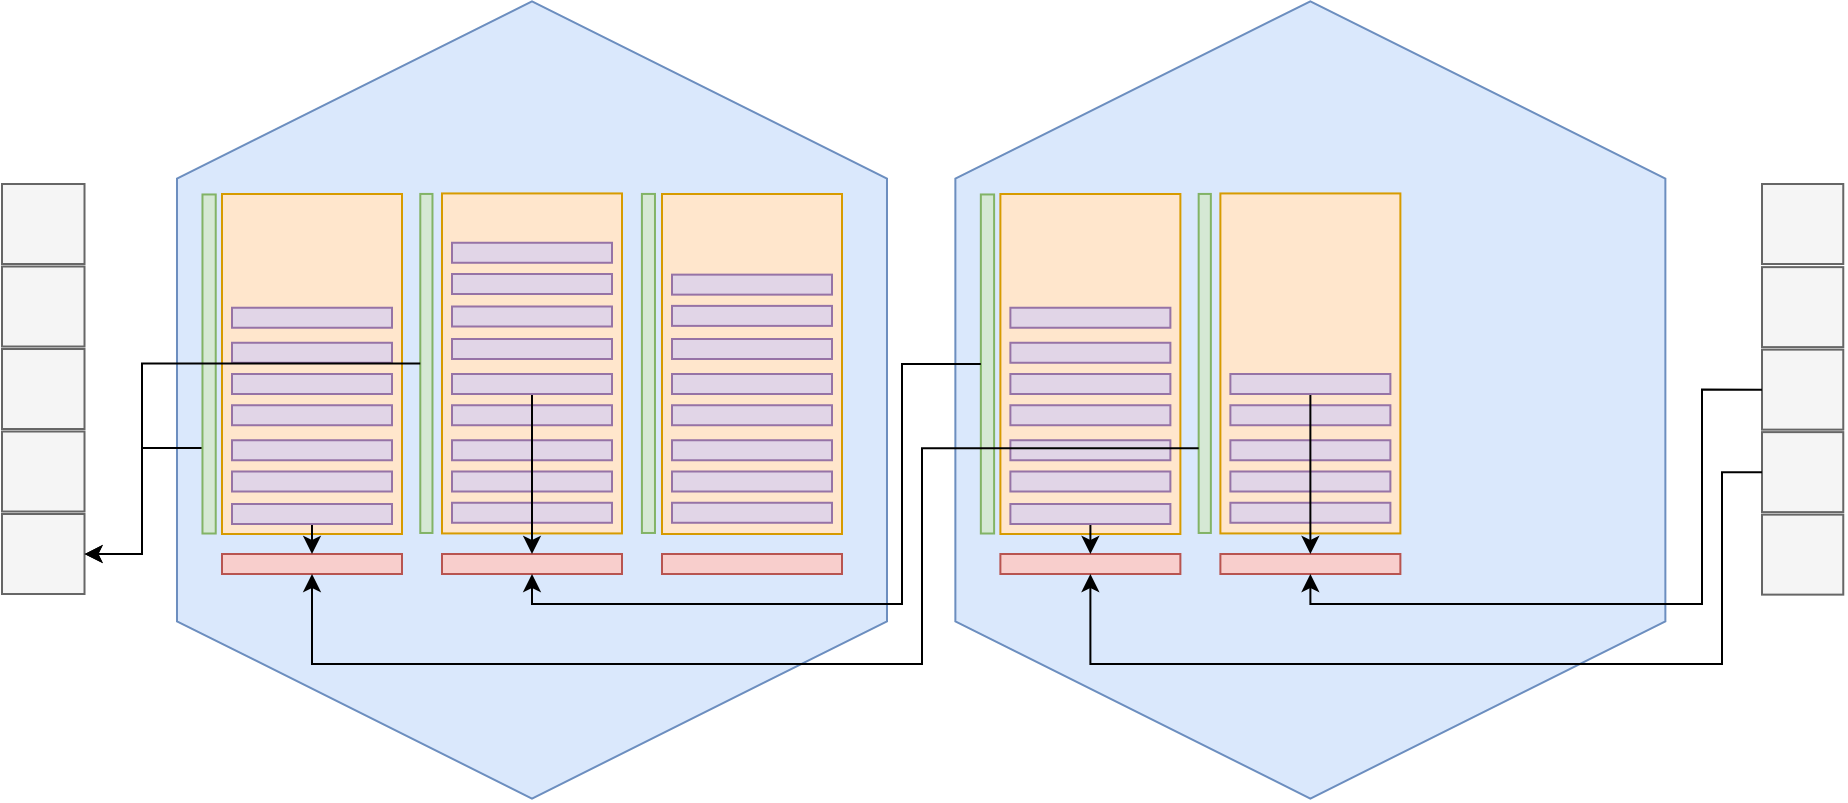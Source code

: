 <mxfile version="14.5.1" type="device"><diagram id="Tr66kiDoqqQfh9K4lkOs" name="Seite-1"><mxGraphModel dx="178" dy="141" grid="1" gridSize="10" guides="1" tooltips="1" connect="1" arrows="1" fold="1" page="1" pageScale="1" pageWidth="827" pageHeight="1169" math="0" shadow="0"><root><mxCell id="0"/><mxCell id="1" parent="0"/><mxCell id="b_5gtsW-uzfaB6TbYGGu-2" value="" style="shape=hexagon;perimeter=hexagonPerimeter2;whiteSpace=wrap;html=1;fixedSize=1;fillColor=#dae8fc;strokeColor=#6c8ebf;rotation=90;size=88.64;" parent="1" vertex="1"><mxGeometry x="105.68" y="90.46" width="398.63" height="355" as="geometry"/></mxCell><mxCell id="b_5gtsW-uzfaB6TbYGGu-5" value="" style="rounded=0;whiteSpace=wrap;html=1;fillColor=#ffe6cc;strokeColor=#d79b00;" parent="1" vertex="1"><mxGeometry x="150" y="165" width="90" height="170" as="geometry"/></mxCell><mxCell id="b_5gtsW-uzfaB6TbYGGu-6" value="" style="rounded=0;whiteSpace=wrap;html=1;fillColor=#ffe6cc;strokeColor=#d79b00;" parent="1" vertex="1"><mxGeometry x="260" y="164.72" width="90" height="170" as="geometry"/></mxCell><mxCell id="b_5gtsW-uzfaB6TbYGGu-7" value="" style="rounded=0;whiteSpace=wrap;html=1;fillColor=#ffe6cc;strokeColor=#d79b00;" parent="1" vertex="1"><mxGeometry x="370" y="165" width="90" height="170" as="geometry"/></mxCell><mxCell id="b_5gtsW-uzfaB6TbYGGu-8" value="" style="rounded=0;whiteSpace=wrap;html=1;fillColor=#f8cecc;strokeColor=#b85450;" parent="1" vertex="1"><mxGeometry x="150" y="345" width="90" height="10" as="geometry"/></mxCell><mxCell id="b_5gtsW-uzfaB6TbYGGu-9" value="" style="rounded=0;whiteSpace=wrap;html=1;fillColor=#f8cecc;strokeColor=#b85450;" parent="1" vertex="1"><mxGeometry x="260" y="345" width="90" height="10" as="geometry"/></mxCell><mxCell id="b_5gtsW-uzfaB6TbYGGu-10" value="" style="rounded=0;whiteSpace=wrap;html=1;fillColor=#f8cecc;strokeColor=#b85450;" parent="1" vertex="1"><mxGeometry x="370" y="345" width="90" height="10" as="geometry"/></mxCell><mxCell id="b_5gtsW-uzfaB6TbYGGu-18" value="" style="rounded=0;whiteSpace=wrap;html=1;rotation=90;fillColor=#f5f5f5;strokeColor=#666666;fontColor=#333333;" parent="1" vertex="1"><mxGeometry x="40.63" y="159.38" width="40" height="41.25" as="geometry"/></mxCell><mxCell id="b_5gtsW-uzfaB6TbYGGu-19" value="" style="rounded=0;whiteSpace=wrap;html=1;rotation=90;fillColor=#f5f5f5;strokeColor=#666666;fontColor=#333333;" parent="1" vertex="1"><mxGeometry x="920.32" y="159.69" width="40" height="40.63" as="geometry"/></mxCell><mxCell id="b_5gtsW-uzfaB6TbYGGu-21" value="" style="rounded=0;whiteSpace=wrap;html=1;rotation=90;fillColor=#f5f5f5;strokeColor=#666666;fontColor=#333333;" parent="1" vertex="1"><mxGeometry x="40.63" y="200.63" width="40" height="41.25" as="geometry"/></mxCell><mxCell id="b_5gtsW-uzfaB6TbYGGu-22" value="" style="rounded=0;whiteSpace=wrap;html=1;rotation=90;fillColor=#f5f5f5;strokeColor=#666666;fontColor=#333333;" parent="1" vertex="1"><mxGeometry x="40.63" y="241.88" width="40" height="41.25" as="geometry"/></mxCell><mxCell id="b_5gtsW-uzfaB6TbYGGu-23" value="" style="rounded=0;whiteSpace=wrap;html=1;rotation=90;fillColor=#f5f5f5;strokeColor=#666666;fontColor=#333333;" parent="1" vertex="1"><mxGeometry x="40.63" y="283.13" width="40" height="41.25" as="geometry"/></mxCell><mxCell id="b_5gtsW-uzfaB6TbYGGu-24" value="" style="rounded=0;whiteSpace=wrap;html=1;rotation=90;fillColor=#f5f5f5;strokeColor=#666666;fontColor=#333333;" parent="1" vertex="1"><mxGeometry x="40.63" y="324.38" width="40" height="41.25" as="geometry"/></mxCell><mxCell id="b_5gtsW-uzfaB6TbYGGu-25" value="" style="rounded=0;whiteSpace=wrap;html=1;rotation=90;fillColor=#f5f5f5;strokeColor=#666666;fontColor=#333333;" parent="1" vertex="1"><mxGeometry x="920.32" y="201.25" width="40" height="40.63" as="geometry"/></mxCell><mxCell id="b_5gtsW-uzfaB6TbYGGu-26" value="" style="rounded=0;whiteSpace=wrap;html=1;rotation=90;fillColor=#f5f5f5;strokeColor=#666666;fontColor=#333333;" parent="1" vertex="1"><mxGeometry x="920.32" y="242.5" width="40" height="40.63" as="geometry"/></mxCell><mxCell id="b_5gtsW-uzfaB6TbYGGu-27" value="" style="rounded=0;whiteSpace=wrap;html=1;rotation=90;fillColor=#f5f5f5;strokeColor=#666666;fontColor=#333333;" parent="1" vertex="1"><mxGeometry x="920.32" y="283.75" width="40" height="40.63" as="geometry"/></mxCell><mxCell id="b_5gtsW-uzfaB6TbYGGu-28" value="" style="rounded=0;whiteSpace=wrap;html=1;rotation=90;fillColor=#f5f5f5;strokeColor=#666666;fontColor=#333333;" parent="1" vertex="1"><mxGeometry x="920.32" y="325" width="40" height="40.63" as="geometry"/></mxCell><mxCell id="b_5gtsW-uzfaB6TbYGGu-77" style="edgeStyle=orthogonalEdgeStyle;rounded=0;orthogonalLoop=1;jettySize=auto;html=1;entryX=0.5;entryY=0;entryDx=0;entryDy=0;" parent="1" source="b_5gtsW-uzfaB6TbYGGu-30" target="b_5gtsW-uzfaB6TbYGGu-8" edge="1"><mxGeometry relative="1" as="geometry"><Array as="points"><mxPoint x="195.5" y="345"/></Array></mxGeometry></mxCell><mxCell id="b_5gtsW-uzfaB6TbYGGu-30" value="" style="rounded=0;whiteSpace=wrap;html=1;fillColor=#e1d5e7;strokeColor=#9673a6;" parent="1" vertex="1"><mxGeometry x="155" y="320" width="80" height="10" as="geometry"/></mxCell><mxCell id="b_5gtsW-uzfaB6TbYGGu-31" value="" style="rounded=0;whiteSpace=wrap;html=1;fillColor=#e1d5e7;strokeColor=#9673a6;" parent="1" vertex="1"><mxGeometry x="155" y="303.75" width="80" height="10" as="geometry"/></mxCell><mxCell id="b_5gtsW-uzfaB6TbYGGu-32" value="" style="rounded=0;whiteSpace=wrap;html=1;fillColor=#e1d5e7;strokeColor=#9673a6;" parent="1" vertex="1"><mxGeometry x="155" y="288.13" width="80" height="10" as="geometry"/></mxCell><mxCell id="b_5gtsW-uzfaB6TbYGGu-33" value="" style="rounded=0;whiteSpace=wrap;html=1;fillColor=#e1d5e7;strokeColor=#9673a6;" parent="1" vertex="1"><mxGeometry x="265" y="319.38" width="80" height="10" as="geometry"/></mxCell><mxCell id="b_5gtsW-uzfaB6TbYGGu-34" value="" style="rounded=0;whiteSpace=wrap;html=1;fillColor=#e1d5e7;strokeColor=#9673a6;" parent="1" vertex="1"><mxGeometry x="265" y="303.75" width="80" height="10" as="geometry"/></mxCell><mxCell id="b_5gtsW-uzfaB6TbYGGu-35" value="" style="rounded=0;whiteSpace=wrap;html=1;fillColor=#e1d5e7;strokeColor=#9673a6;" parent="1" vertex="1"><mxGeometry x="265" y="288.13" width="80" height="10" as="geometry"/></mxCell><mxCell id="b_5gtsW-uzfaB6TbYGGu-37" value="" style="rounded=0;whiteSpace=wrap;html=1;fillColor=#e1d5e7;strokeColor=#9673a6;" parent="1" vertex="1"><mxGeometry x="265" y="270.62" width="80" height="10" as="geometry"/></mxCell><mxCell id="b_5gtsW-uzfaB6TbYGGu-76" style="edgeStyle=orthogonalEdgeStyle;rounded=0;orthogonalLoop=1;jettySize=auto;html=1;entryX=0.5;entryY=0;entryDx=0;entryDy=0;" parent="1" source="b_5gtsW-uzfaB6TbYGGu-38" target="b_5gtsW-uzfaB6TbYGGu-9" edge="1"><mxGeometry relative="1" as="geometry"/></mxCell><mxCell id="b_5gtsW-uzfaB6TbYGGu-38" value="" style="rounded=0;whiteSpace=wrap;html=1;fillColor=#e1d5e7;strokeColor=#9673a6;" parent="1" vertex="1"><mxGeometry x="265" y="255" width="80" height="10" as="geometry"/></mxCell><mxCell id="b_5gtsW-uzfaB6TbYGGu-39" value="" style="rounded=0;whiteSpace=wrap;html=1;fillColor=#e1d5e7;strokeColor=#9673a6;" parent="1" vertex="1"><mxGeometry x="265" y="237.5" width="80" height="10" as="geometry"/></mxCell><mxCell id="b_5gtsW-uzfaB6TbYGGu-40" value="" style="rounded=0;whiteSpace=wrap;html=1;fillColor=#e1d5e7;strokeColor=#9673a6;" parent="1" vertex="1"><mxGeometry x="155" y="270.62" width="80" height="10" as="geometry"/></mxCell><mxCell id="b_5gtsW-uzfaB6TbYGGu-41" value="" style="rounded=0;whiteSpace=wrap;html=1;fillColor=#e1d5e7;strokeColor=#9673a6;" parent="1" vertex="1"><mxGeometry x="155" y="255" width="80" height="10" as="geometry"/></mxCell><mxCell id="b_5gtsW-uzfaB6TbYGGu-42" value="" style="rounded=0;whiteSpace=wrap;html=1;fillColor=#e1d5e7;strokeColor=#9673a6;" parent="1" vertex="1"><mxGeometry x="375" y="319.38" width="80" height="10" as="geometry"/></mxCell><mxCell id="b_5gtsW-uzfaB6TbYGGu-43" value="" style="rounded=0;whiteSpace=wrap;html=1;fillColor=#e1d5e7;strokeColor=#9673a6;" parent="1" vertex="1"><mxGeometry x="375" y="303.75" width="80" height="10" as="geometry"/></mxCell><mxCell id="b_5gtsW-uzfaB6TbYGGu-44" value="" style="rounded=0;whiteSpace=wrap;html=1;fillColor=#e1d5e7;strokeColor=#9673a6;" parent="1" vertex="1"><mxGeometry x="375" y="288.13" width="80" height="10" as="geometry"/></mxCell><mxCell id="b_5gtsW-uzfaB6TbYGGu-45" value="" style="rounded=0;whiteSpace=wrap;html=1;fillColor=#e1d5e7;strokeColor=#9673a6;" parent="1" vertex="1"><mxGeometry x="375" y="270.62" width="80" height="10" as="geometry"/></mxCell><mxCell id="b_5gtsW-uzfaB6TbYGGu-46" value="" style="rounded=0;whiteSpace=wrap;html=1;fillColor=#e1d5e7;strokeColor=#9673a6;" parent="1" vertex="1"><mxGeometry x="375" y="255" width="80" height="10" as="geometry"/></mxCell><mxCell id="b_5gtsW-uzfaB6TbYGGu-47" value="" style="rounded=0;whiteSpace=wrap;html=1;fillColor=#e1d5e7;strokeColor=#9673a6;" parent="1" vertex="1"><mxGeometry x="375" y="237.5" width="80" height="10" as="geometry"/></mxCell><mxCell id="b_5gtsW-uzfaB6TbYGGu-48" value="" style="rounded=0;whiteSpace=wrap;html=1;fillColor=#e1d5e7;strokeColor=#9673a6;" parent="1" vertex="1"><mxGeometry x="155" y="239.38" width="80" height="10" as="geometry"/></mxCell><mxCell id="b_5gtsW-uzfaB6TbYGGu-49" value="" style="rounded=0;whiteSpace=wrap;html=1;fillColor=#e1d5e7;strokeColor=#9673a6;" parent="1" vertex="1"><mxGeometry x="155" y="221.87" width="80" height="10" as="geometry"/></mxCell><mxCell id="b_5gtsW-uzfaB6TbYGGu-51" value="" style="rounded=0;whiteSpace=wrap;html=1;fillColor=#e1d5e7;strokeColor=#9673a6;" parent="1" vertex="1"><mxGeometry x="375" y="220.94" width="80" height="10" as="geometry"/></mxCell><mxCell id="b_5gtsW-uzfaB6TbYGGu-52" value="" style="rounded=0;whiteSpace=wrap;html=1;fillColor=#e1d5e7;strokeColor=#9673a6;" parent="1" vertex="1"><mxGeometry x="375" y="205.32" width="80" height="10" as="geometry"/></mxCell><mxCell id="b_5gtsW-uzfaB6TbYGGu-55" value="" style="rounded=0;whiteSpace=wrap;html=1;fillColor=#e1d5e7;strokeColor=#9673a6;" parent="1" vertex="1"><mxGeometry x="265" y="221.25" width="80" height="10" as="geometry"/></mxCell><mxCell id="b_5gtsW-uzfaB6TbYGGu-56" value="" style="rounded=0;whiteSpace=wrap;html=1;fillColor=#e1d5e7;strokeColor=#9673a6;" parent="1" vertex="1"><mxGeometry x="265" y="205" width="80" height="10" as="geometry"/></mxCell><mxCell id="b_5gtsW-uzfaB6TbYGGu-57" value="" style="rounded=0;whiteSpace=wrap;html=1;fillColor=#e1d5e7;strokeColor=#9673a6;" parent="1" vertex="1"><mxGeometry x="265" y="189.38" width="80" height="10" as="geometry"/></mxCell><mxCell id="b_5gtsW-uzfaB6TbYGGu-29" style="edgeStyle=orthogonalEdgeStyle;rounded=0;orthogonalLoop=1;jettySize=auto;html=1;entryX=0.75;entryY=1;entryDx=0;entryDy=0;endArrow=none;endFill=0;startArrow=classic;startFill=1;" parent="1" source="b_5gtsW-uzfaB6TbYGGu-24" target="b_5gtsW-uzfaB6TbYGGu-85" edge="1"><mxGeometry relative="1" as="geometry"><Array as="points"><mxPoint x="110" y="345"/><mxPoint x="110" y="292"/><mxPoint x="140" y="292"/></Array></mxGeometry></mxCell><mxCell id="b_5gtsW-uzfaB6TbYGGu-84" value="" style="rounded=0;whiteSpace=wrap;html=1;fillColor=#d5e8d4;strokeColor=#82b366;rotation=90;" parent="1" vertex="1"><mxGeometry x="167.43" y="246.68" width="169.52" height="6.09" as="geometry"/></mxCell><mxCell id="b_5gtsW-uzfaB6TbYGGu-85" value="" style="rounded=0;whiteSpace=wrap;html=1;fillColor=#d5e8d4;strokeColor=#82b366;rotation=90;" parent="1" vertex="1"><mxGeometry x="58.79" y="246.68" width="169.52" height="6.63" as="geometry"/></mxCell><mxCell id="b_5gtsW-uzfaB6TbYGGu-86" value="" style="rounded=0;whiteSpace=wrap;html=1;fillColor=#d5e8d4;strokeColor=#82b366;rotation=90;" parent="1" vertex="1"><mxGeometry x="278.46" y="246.46" width="169.52" height="6.53" as="geometry"/></mxCell><mxCell id="b_5gtsW-uzfaB6TbYGGu-87" value="" style="shape=hexagon;perimeter=hexagonPerimeter2;whiteSpace=wrap;html=1;fixedSize=1;fillColor=#dae8fc;strokeColor=#6c8ebf;rotation=90;size=88.64;" parent="1" vertex="1"><mxGeometry x="494.87" y="90.46" width="398.63" height="355" as="geometry"/></mxCell><mxCell id="b_5gtsW-uzfaB6TbYGGu-88" value="" style="rounded=0;whiteSpace=wrap;html=1;fillColor=#ffe6cc;strokeColor=#d79b00;" parent="1" vertex="1"><mxGeometry x="539.19" y="165" width="90" height="170" as="geometry"/></mxCell><mxCell id="b_5gtsW-uzfaB6TbYGGu-89" value="" style="rounded=0;whiteSpace=wrap;html=1;fillColor=#ffe6cc;strokeColor=#d79b00;" parent="1" vertex="1"><mxGeometry x="649.19" y="164.72" width="90" height="170" as="geometry"/></mxCell><mxCell id="b_5gtsW-uzfaB6TbYGGu-91" value="" style="rounded=0;whiteSpace=wrap;html=1;fillColor=#f8cecc;strokeColor=#b85450;" parent="1" vertex="1"><mxGeometry x="539.19" y="345" width="90" height="10" as="geometry"/></mxCell><mxCell id="b_5gtsW-uzfaB6TbYGGu-92" value="" style="rounded=0;whiteSpace=wrap;html=1;fillColor=#f8cecc;strokeColor=#b85450;" parent="1" vertex="1"><mxGeometry x="649.19" y="345" width="90" height="10" as="geometry"/></mxCell><mxCell id="b_5gtsW-uzfaB6TbYGGu-94" style="edgeStyle=orthogonalEdgeStyle;rounded=0;orthogonalLoop=1;jettySize=auto;html=1;entryX=0.5;entryY=0;entryDx=0;entryDy=0;" parent="1" source="b_5gtsW-uzfaB6TbYGGu-95" target="b_5gtsW-uzfaB6TbYGGu-91" edge="1"><mxGeometry relative="1" as="geometry"><Array as="points"><mxPoint x="584.69" y="345"/></Array></mxGeometry></mxCell><mxCell id="b_5gtsW-uzfaB6TbYGGu-95" value="" style="rounded=0;whiteSpace=wrap;html=1;fillColor=#e1d5e7;strokeColor=#9673a6;" parent="1" vertex="1"><mxGeometry x="544.19" y="320" width="80" height="10" as="geometry"/></mxCell><mxCell id="b_5gtsW-uzfaB6TbYGGu-96" value="" style="rounded=0;whiteSpace=wrap;html=1;fillColor=#e1d5e7;strokeColor=#9673a6;" parent="1" vertex="1"><mxGeometry x="544.19" y="303.75" width="80" height="10" as="geometry"/></mxCell><mxCell id="b_5gtsW-uzfaB6TbYGGu-97" value="" style="rounded=0;whiteSpace=wrap;html=1;fillColor=#e1d5e7;strokeColor=#9673a6;" parent="1" vertex="1"><mxGeometry x="544.19" y="288.13" width="80" height="10" as="geometry"/></mxCell><mxCell id="b_5gtsW-uzfaB6TbYGGu-98" value="" style="rounded=0;whiteSpace=wrap;html=1;fillColor=#e1d5e7;strokeColor=#9673a6;" parent="1" vertex="1"><mxGeometry x="654.19" y="319.38" width="80" height="10" as="geometry"/></mxCell><mxCell id="b_5gtsW-uzfaB6TbYGGu-99" value="" style="rounded=0;whiteSpace=wrap;html=1;fillColor=#e1d5e7;strokeColor=#9673a6;" parent="1" vertex="1"><mxGeometry x="654.19" y="303.75" width="80" height="10" as="geometry"/></mxCell><mxCell id="b_5gtsW-uzfaB6TbYGGu-100" value="" style="rounded=0;whiteSpace=wrap;html=1;fillColor=#e1d5e7;strokeColor=#9673a6;" parent="1" vertex="1"><mxGeometry x="654.19" y="288.13" width="80" height="10" as="geometry"/></mxCell><mxCell id="b_5gtsW-uzfaB6TbYGGu-101" value="" style="rounded=0;whiteSpace=wrap;html=1;fillColor=#e1d5e7;strokeColor=#9673a6;" parent="1" vertex="1"><mxGeometry x="654.19" y="270.62" width="80" height="10" as="geometry"/></mxCell><mxCell id="b_5gtsW-uzfaB6TbYGGu-102" style="edgeStyle=orthogonalEdgeStyle;rounded=0;orthogonalLoop=1;jettySize=auto;html=1;entryX=0.5;entryY=0;entryDx=0;entryDy=0;" parent="1" source="b_5gtsW-uzfaB6TbYGGu-103" target="b_5gtsW-uzfaB6TbYGGu-92" edge="1"><mxGeometry relative="1" as="geometry"/></mxCell><mxCell id="b_5gtsW-uzfaB6TbYGGu-103" value="" style="rounded=0;whiteSpace=wrap;html=1;fillColor=#e1d5e7;strokeColor=#9673a6;" parent="1" vertex="1"><mxGeometry x="654.19" y="255.0" width="80" height="10" as="geometry"/></mxCell><mxCell id="b_5gtsW-uzfaB6TbYGGu-105" value="" style="rounded=0;whiteSpace=wrap;html=1;fillColor=#e1d5e7;strokeColor=#9673a6;" parent="1" vertex="1"><mxGeometry x="544.19" y="270.62" width="80" height="10" as="geometry"/></mxCell><mxCell id="b_5gtsW-uzfaB6TbYGGu-106" value="" style="rounded=0;whiteSpace=wrap;html=1;fillColor=#e1d5e7;strokeColor=#9673a6;" parent="1" vertex="1"><mxGeometry x="544.19" y="255.0" width="80" height="10" as="geometry"/></mxCell><mxCell id="b_5gtsW-uzfaB6TbYGGu-113" value="" style="rounded=0;whiteSpace=wrap;html=1;fillColor=#e1d5e7;strokeColor=#9673a6;" parent="1" vertex="1"><mxGeometry x="544.19" y="239.38" width="80" height="10" as="geometry"/></mxCell><mxCell id="b_5gtsW-uzfaB6TbYGGu-114" value="" style="rounded=0;whiteSpace=wrap;html=1;fillColor=#e1d5e7;strokeColor=#9673a6;" parent="1" vertex="1"><mxGeometry x="544.19" y="221.87" width="80" height="10" as="geometry"/></mxCell><mxCell id="b_5gtsW-uzfaB6TbYGGu-120" style="edgeStyle=orthogonalEdgeStyle;rounded=0;orthogonalLoop=1;jettySize=auto;html=1;endArrow=none;endFill=0;startArrow=classic;startFill=1;exitX=0.5;exitY=1;exitDx=0;exitDy=0;entryX=0.5;entryY=1;entryDx=0;entryDy=0;" parent="1" source="b_5gtsW-uzfaB6TbYGGu-91" edge="1" target="b_5gtsW-uzfaB6TbYGGu-27"><mxGeometry relative="1" as="geometry"><mxPoint x="910" y="304" as="targetPoint"/><Array as="points"><mxPoint x="584" y="400"/><mxPoint x="900" y="400"/><mxPoint x="900" y="304"/></Array></mxGeometry></mxCell><mxCell id="b_5gtsW-uzfaB6TbYGGu-121" style="edgeStyle=orthogonalEdgeStyle;rounded=0;orthogonalLoop=1;jettySize=auto;html=1;entryX=0.5;entryY=1;entryDx=0;entryDy=0;endArrow=none;endFill=0;startArrow=classic;startFill=1;exitX=0.5;exitY=1;exitDx=0;exitDy=0;" parent="1" source="b_5gtsW-uzfaB6TbYGGu-92" target="b_5gtsW-uzfaB6TbYGGu-26" edge="1"><mxGeometry relative="1" as="geometry"><mxPoint x="921.69" y="288.13" as="targetPoint"/><Array as="points"><mxPoint x="694" y="370"/><mxPoint x="890" y="370"/><mxPoint x="890" y="263"/></Array></mxGeometry></mxCell><mxCell id="b_5gtsW-uzfaB6TbYGGu-122" value="" style="rounded=0;whiteSpace=wrap;html=1;fillColor=#d5e8d4;strokeColor=#82b366;rotation=90;" parent="1" vertex="1"><mxGeometry x="556.62" y="246.68" width="169.52" height="6.09" as="geometry"/></mxCell><mxCell id="b_5gtsW-uzfaB6TbYGGu-123" value="" style="rounded=0;whiteSpace=wrap;html=1;fillColor=#d5e8d4;strokeColor=#82b366;rotation=90;" parent="1" vertex="1"><mxGeometry x="447.98" y="246.68" width="169.52" height="6.63" as="geometry"/></mxCell><mxCell id="b_5gtsW-uzfaB6TbYGGu-78" style="edgeStyle=orthogonalEdgeStyle;rounded=0;orthogonalLoop=1;jettySize=auto;html=1;entryX=0.75;entryY=1;entryDx=0;entryDy=0;exitX=0.5;exitY=1;exitDx=0;exitDy=0;startArrow=classic;startFill=1;endArrow=none;endFill=0;" parent="1" source="b_5gtsW-uzfaB6TbYGGu-8" target="b_5gtsW-uzfaB6TbYGGu-122" edge="1"><mxGeometry relative="1" as="geometry"><mxPoint x="532.5" y="303.75" as="targetPoint"/><Array as="points"><mxPoint x="195" y="400"/><mxPoint x="500" y="400"/><mxPoint x="500" y="292"/></Array></mxGeometry></mxCell><mxCell id="b_5gtsW-uzfaB6TbYGGu-80" style="edgeStyle=orthogonalEdgeStyle;rounded=0;orthogonalLoop=1;jettySize=auto;html=1;entryX=0.5;entryY=1;entryDx=0;entryDy=0;exitX=0.5;exitY=1;exitDx=0;exitDy=0;startArrow=classic;startFill=1;endArrow=none;endFill=0;" parent="1" source="b_5gtsW-uzfaB6TbYGGu-9" target="b_5gtsW-uzfaB6TbYGGu-123" edge="1"><mxGeometry relative="1" as="geometry"><mxPoint x="532.5" y="288.13" as="targetPoint"/><Array as="points"><mxPoint x="305" y="370"/><mxPoint x="490" y="370"/><mxPoint x="490" y="250"/></Array></mxGeometry></mxCell><mxCell id="b_5gtsW-uzfaB6TbYGGu-75" style="edgeStyle=orthogonalEdgeStyle;rounded=0;orthogonalLoop=1;jettySize=auto;html=1;entryX=0.5;entryY=1;entryDx=0;entryDy=0;endArrow=none;endFill=0;startArrow=classic;startFill=1;" parent="1" source="b_5gtsW-uzfaB6TbYGGu-24" target="b_5gtsW-uzfaB6TbYGGu-84" edge="1"><mxGeometry relative="1" as="geometry"><Array as="points"><mxPoint x="110" y="345"/><mxPoint x="110" y="250"/></Array></mxGeometry></mxCell></root></mxGraphModel></diagram></mxfile>